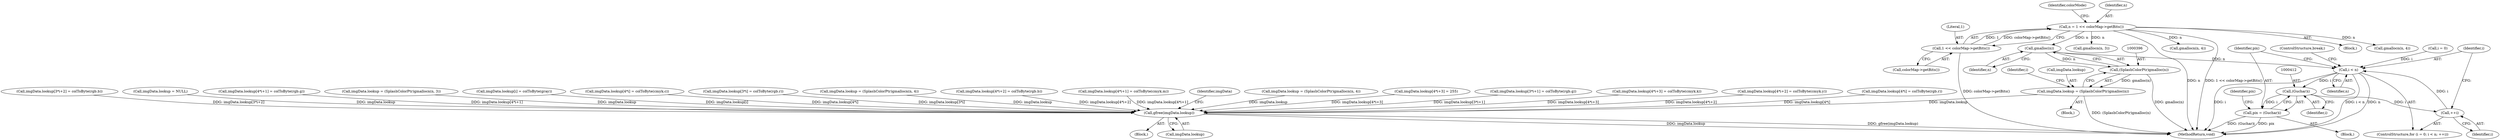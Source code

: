 digraph "0_poppler_7b2d314a61fd0e12f47c62996cb49ec0d1ba747a_11@API" {
"1000397" [label="(Call,gmalloc(n))"];
"1000381" [label="(Call,n = 1 << colorMap->getBits())"];
"1000383" [label="(Call,1 << colorMap->getBits())"];
"1000395" [label="(Call,(SplashColorPtr)gmalloc(n))"];
"1000391" [label="(Call,imgData.lookup = (SplashColorPtr)gmalloc(n))"];
"1000692" [label="(Call,gfree(imgData.lookup))"];
"1000403" [label="(Call,i < n)"];
"1000411" [label="(Call,(Guchar)i)"];
"1000406" [label="(Call,++i)"];
"1000409" [label="(Call,pix = (Guchar)i)"];
"1000384" [label="(Literal,1)"];
"1000381" [label="(Call,n = 1 << colorMap->getBits())"];
"1000624" [label="(Call,imgData.lookup[4*i+1] = colToByte(cmyk.m))"];
"1000404" [label="(Identifier,i)"];
"1000391" [label="(Call,imgData.lookup = (SplashColorPtr)gmalloc(n))"];
"1000697" [label="(Identifier,imgData)"];
"1000409" [label="(Call,pix = (Guchar)i)"];
"1000583" [label="(Call,imgData.lookup = (SplashColorPtr)gmallocn(n, 4))"];
"1000570" [label="(Call,imgData.lookup[4*i+3] = 255)"];
"1000387" [label="(Identifier,colorMode)"];
"1000408" [label="(Block,)"];
"1000692" [label="(Call,gfree(imgData.lookup))"];
"1000436" [label="(Call,gmallocn(n, 3))"];
"1000405" [label="(Identifier,n)"];
"1000395" [label="(Call,(SplashColorPtr)gmalloc(n))"];
"1000176" [label="(Block,)"];
"1000411" [label="(Call,(Guchar)i)"];
"1000397" [label="(Call,gmalloc(n))"];
"1000383" [label="(Call,1 << colorMap->getBits())"];
"1000471" [label="(Call,imgData.lookup[3*i+1] = colToByte(rgb.g))"];
"1000406" [label="(Call,++i)"];
"1000382" [label="(Identifier,n)"];
"1000652" [label="(Call,imgData.lookup[4*i+3] = colToByte(cmyk.k))"];
"1000638" [label="(Call,imgData.lookup[4*i+2] = colToByte(cmyk.y))"];
"1000530" [label="(Call,imgData.lookup[4*i] = colToByte(rgb.r))"];
"1000485" [label="(Call,imgData.lookup[3*i+2] = colToByte(rgb.b))"];
"1000401" [label="(Identifier,i)"];
"1000413" [label="(Identifier,i)"];
"1000407" [label="(Identifier,i)"];
"1000371" [label="(Call,imgData.lookup = NULL)"];
"1000589" [label="(Call,gmallocn(n, 4))"];
"1000542" [label="(Call,imgData.lookup[4*i+1] = colToByte(rgb.g))"];
"1000398" [label="(Identifier,n)"];
"1000427" [label="(ControlStructure,break;)"];
"1000430" [label="(Call,imgData.lookup = (SplashColorPtr)gmallocn(n, 3))"];
"1000392" [label="(Call,imgData.lookup)"];
"1000399" [label="(ControlStructure,for (i = 0; i < n; ++i))"];
"1000419" [label="(Call,imgData.lookup[i] = colToByte(gray))"];
"1000403" [label="(Call,i < n)"];
"1000410" [label="(Identifier,pix)"];
"1000388" [label="(Block,)"];
"1000380" [label="(Block,)"];
"1000612" [label="(Call,imgData.lookup[4*i] = colToByte(cmyk.c))"];
"1000507" [label="(Call,gmallocn(n, 4))"];
"1000459" [label="(Call,imgData.lookup[3*i] = colToByte(rgb.r))"];
"1000700" [label="(MethodReturn,void)"];
"1000693" [label="(Call,imgData.lookup)"];
"1000501" [label="(Call,imgData.lookup = (SplashColorPtr)gmallocn(n, 4))"];
"1000416" [label="(Identifier,pix)"];
"1000385" [label="(Call,colorMap->getBits())"];
"1000556" [label="(Call,imgData.lookup[4*i+2] = colToByte(rgb.b))"];
"1000400" [label="(Call,i = 0)"];
"1000397" -> "1000395"  [label="AST: "];
"1000397" -> "1000398"  [label="CFG: "];
"1000398" -> "1000397"  [label="AST: "];
"1000395" -> "1000397"  [label="CFG: "];
"1000397" -> "1000395"  [label="DDG: n"];
"1000381" -> "1000397"  [label="DDG: n"];
"1000397" -> "1000403"  [label="DDG: n"];
"1000381" -> "1000380"  [label="AST: "];
"1000381" -> "1000383"  [label="CFG: "];
"1000382" -> "1000381"  [label="AST: "];
"1000383" -> "1000381"  [label="AST: "];
"1000387" -> "1000381"  [label="CFG: "];
"1000381" -> "1000700"  [label="DDG: 1 << colorMap->getBits()"];
"1000381" -> "1000700"  [label="DDG: n"];
"1000383" -> "1000381"  [label="DDG: 1"];
"1000383" -> "1000381"  [label="DDG: colorMap->getBits()"];
"1000381" -> "1000436"  [label="DDG: n"];
"1000381" -> "1000507"  [label="DDG: n"];
"1000381" -> "1000589"  [label="DDG: n"];
"1000383" -> "1000385"  [label="CFG: "];
"1000384" -> "1000383"  [label="AST: "];
"1000385" -> "1000383"  [label="AST: "];
"1000383" -> "1000700"  [label="DDG: colorMap->getBits()"];
"1000395" -> "1000391"  [label="AST: "];
"1000396" -> "1000395"  [label="AST: "];
"1000391" -> "1000395"  [label="CFG: "];
"1000395" -> "1000700"  [label="DDG: gmalloc(n)"];
"1000395" -> "1000391"  [label="DDG: gmalloc(n)"];
"1000391" -> "1000388"  [label="AST: "];
"1000392" -> "1000391"  [label="AST: "];
"1000401" -> "1000391"  [label="CFG: "];
"1000391" -> "1000700"  [label="DDG: (SplashColorPtr)gmalloc(n)"];
"1000391" -> "1000692"  [label="DDG: imgData.lookup"];
"1000692" -> "1000176"  [label="AST: "];
"1000692" -> "1000693"  [label="CFG: "];
"1000693" -> "1000692"  [label="AST: "];
"1000697" -> "1000692"  [label="CFG: "];
"1000692" -> "1000700"  [label="DDG: imgData.lookup"];
"1000692" -> "1000700"  [label="DDG: gfree(imgData.lookup)"];
"1000485" -> "1000692"  [label="DDG: imgData.lookup[3*i+2]"];
"1000459" -> "1000692"  [label="DDG: imgData.lookup[3*i]"];
"1000471" -> "1000692"  [label="DDG: imgData.lookup[3*i+1]"];
"1000612" -> "1000692"  [label="DDG: imgData.lookup[4*i]"];
"1000530" -> "1000692"  [label="DDG: imgData.lookup[4*i]"];
"1000583" -> "1000692"  [label="DDG: imgData.lookup"];
"1000419" -> "1000692"  [label="DDG: imgData.lookup[i]"];
"1000624" -> "1000692"  [label="DDG: imgData.lookup[4*i+1]"];
"1000371" -> "1000692"  [label="DDG: imgData.lookup"];
"1000570" -> "1000692"  [label="DDG: imgData.lookup[4*i+3]"];
"1000638" -> "1000692"  [label="DDG: imgData.lookup[4*i+2]"];
"1000556" -> "1000692"  [label="DDG: imgData.lookup[4*i+2]"];
"1000501" -> "1000692"  [label="DDG: imgData.lookup"];
"1000652" -> "1000692"  [label="DDG: imgData.lookup[4*i+3]"];
"1000542" -> "1000692"  [label="DDG: imgData.lookup[4*i+1]"];
"1000430" -> "1000692"  [label="DDG: imgData.lookup"];
"1000403" -> "1000399"  [label="AST: "];
"1000403" -> "1000405"  [label="CFG: "];
"1000404" -> "1000403"  [label="AST: "];
"1000405" -> "1000403"  [label="AST: "];
"1000410" -> "1000403"  [label="CFG: "];
"1000427" -> "1000403"  [label="CFG: "];
"1000403" -> "1000700"  [label="DDG: n"];
"1000403" -> "1000700"  [label="DDG: i"];
"1000403" -> "1000700"  [label="DDG: i < n"];
"1000400" -> "1000403"  [label="DDG: i"];
"1000406" -> "1000403"  [label="DDG: i"];
"1000403" -> "1000411"  [label="DDG: i"];
"1000411" -> "1000409"  [label="AST: "];
"1000411" -> "1000413"  [label="CFG: "];
"1000412" -> "1000411"  [label="AST: "];
"1000413" -> "1000411"  [label="AST: "];
"1000409" -> "1000411"  [label="CFG: "];
"1000411" -> "1000406"  [label="DDG: i"];
"1000411" -> "1000409"  [label="DDG: i"];
"1000406" -> "1000399"  [label="AST: "];
"1000406" -> "1000407"  [label="CFG: "];
"1000407" -> "1000406"  [label="AST: "];
"1000404" -> "1000406"  [label="CFG: "];
"1000409" -> "1000408"  [label="AST: "];
"1000410" -> "1000409"  [label="AST: "];
"1000416" -> "1000409"  [label="CFG: "];
"1000409" -> "1000700"  [label="DDG: (Guchar)i"];
"1000409" -> "1000700"  [label="DDG: pix"];
}
